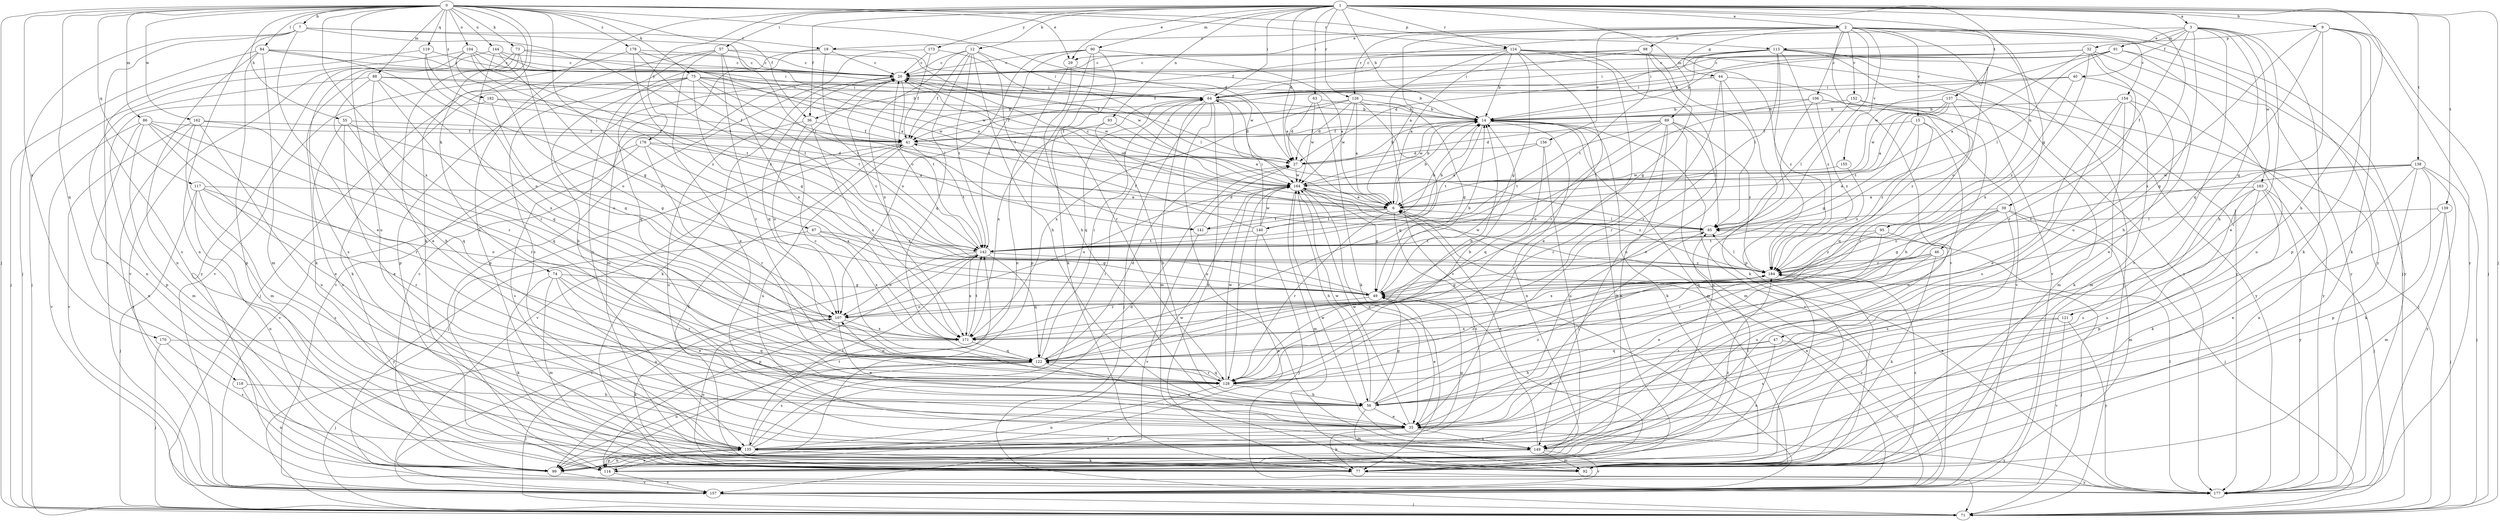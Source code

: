 strict digraph  {
0;
1;
2;
3;
6;
7;
9;
12;
14;
15;
19;
20;
27;
29;
32;
35;
36;
39;
40;
41;
44;
46;
47;
49;
55;
56;
57;
63;
64;
67;
71;
73;
74;
75;
77;
84;
85;
86;
88;
89;
90;
91;
92;
93;
95;
98;
99;
104;
106;
107;
113;
114;
117;
118;
119;
121;
122;
124;
126;
128;
135;
137;
138;
139;
140;
141;
142;
144;
149;
152;
154;
155;
156;
157;
162;
163;
164;
170;
171;
173;
176;
177;
178;
182;
184;
0 -> 7  [label=b];
0 -> 27  [label=d];
0 -> 29  [label=e];
0 -> 36  [label=f];
0 -> 55  [label=h];
0 -> 67  [label=j];
0 -> 71  [label=j];
0 -> 73  [label=k];
0 -> 74  [label=k];
0 -> 75  [label=k];
0 -> 77  [label=k];
0 -> 84  [label=l];
0 -> 86  [label=m];
0 -> 88  [label=m];
0 -> 104  [label=o];
0 -> 113  [label=p];
0 -> 117  [label=q];
0 -> 118  [label=q];
0 -> 119  [label=q];
0 -> 124  [label=r];
0 -> 144  [label=u];
0 -> 149  [label=u];
0 -> 162  [label=w];
0 -> 170  [label=x];
0 -> 171  [label=x];
0 -> 178  [label=z];
0 -> 182  [label=z];
1 -> 2  [label=a];
1 -> 3  [label=a];
1 -> 9  [label=b];
1 -> 12  [label=b];
1 -> 14  [label=b];
1 -> 27  [label=d];
1 -> 29  [label=e];
1 -> 36  [label=f];
1 -> 56  [label=h];
1 -> 57  [label=i];
1 -> 63  [label=i];
1 -> 64  [label=i];
1 -> 71  [label=j];
1 -> 89  [label=m];
1 -> 90  [label=m];
1 -> 93  [label=n];
1 -> 95  [label=n];
1 -> 124  [label=r];
1 -> 126  [label=r];
1 -> 135  [label=s];
1 -> 137  [label=t];
1 -> 138  [label=t];
1 -> 139  [label=t];
1 -> 149  [label=u];
1 -> 173  [label=y];
1 -> 176  [label=y];
2 -> 6  [label=a];
2 -> 15  [label=c];
2 -> 19  [label=c];
2 -> 29  [label=e];
2 -> 44  [label=g];
2 -> 46  [label=g];
2 -> 71  [label=j];
2 -> 85  [label=l];
2 -> 98  [label=n];
2 -> 106  [label=o];
2 -> 107  [label=o];
2 -> 126  [label=r];
2 -> 152  [label=v];
2 -> 154  [label=v];
2 -> 155  [label=v];
2 -> 156  [label=v];
2 -> 157  [label=v];
2 -> 177  [label=y];
3 -> 32  [label=e];
3 -> 35  [label=e];
3 -> 36  [label=f];
3 -> 39  [label=f];
3 -> 40  [label=f];
3 -> 47  [label=g];
3 -> 77  [label=k];
3 -> 91  [label=m];
3 -> 121  [label=q];
3 -> 157  [label=v];
3 -> 163  [label=w];
6 -> 14  [label=b];
6 -> 85  [label=l];
6 -> 128  [label=r];
6 -> 135  [label=s];
6 -> 140  [label=t];
6 -> 141  [label=t];
7 -> 19  [label=c];
7 -> 35  [label=e];
7 -> 71  [label=j];
7 -> 85  [label=l];
7 -> 99  [label=n];
7 -> 141  [label=t];
7 -> 157  [label=v];
9 -> 56  [label=h];
9 -> 71  [label=j];
9 -> 77  [label=k];
9 -> 113  [label=p];
9 -> 114  [label=p];
9 -> 122  [label=q];
9 -> 171  [label=x];
9 -> 177  [label=y];
12 -> 20  [label=c];
12 -> 41  [label=f];
12 -> 56  [label=h];
12 -> 64  [label=i];
12 -> 122  [label=q];
12 -> 141  [label=t];
12 -> 142  [label=t];
12 -> 171  [label=x];
14 -> 41  [label=f];
14 -> 77  [label=k];
14 -> 92  [label=m];
14 -> 99  [label=n];
14 -> 142  [label=t];
14 -> 157  [label=v];
14 -> 164  [label=w];
15 -> 41  [label=f];
15 -> 49  [label=g];
15 -> 122  [label=q];
15 -> 149  [label=u];
15 -> 184  [label=z];
19 -> 20  [label=c];
19 -> 92  [label=m];
19 -> 135  [label=s];
19 -> 142  [label=t];
19 -> 164  [label=w];
20 -> 64  [label=i];
20 -> 77  [label=k];
20 -> 122  [label=q];
20 -> 142  [label=t];
20 -> 157  [label=v];
20 -> 164  [label=w];
27 -> 14  [label=b];
27 -> 20  [label=c];
27 -> 164  [label=w];
29 -> 6  [label=a];
29 -> 56  [label=h];
29 -> 99  [label=n];
32 -> 6  [label=a];
32 -> 14  [label=b];
32 -> 20  [label=c];
32 -> 56  [label=h];
32 -> 64  [label=i];
32 -> 128  [label=r];
32 -> 171  [label=x];
32 -> 177  [label=y];
35 -> 77  [label=k];
35 -> 85  [label=l];
35 -> 135  [label=s];
35 -> 149  [label=u];
35 -> 164  [label=w];
35 -> 177  [label=y];
36 -> 41  [label=f];
36 -> 107  [label=o];
36 -> 149  [label=u];
36 -> 171  [label=x];
39 -> 49  [label=g];
39 -> 71  [label=j];
39 -> 85  [label=l];
39 -> 92  [label=m];
39 -> 122  [label=q];
39 -> 135  [label=s];
39 -> 184  [label=z];
40 -> 35  [label=e];
40 -> 41  [label=f];
40 -> 64  [label=i];
40 -> 184  [label=z];
41 -> 27  [label=d];
41 -> 71  [label=j];
41 -> 142  [label=t];
41 -> 149  [label=u];
41 -> 157  [label=v];
44 -> 35  [label=e];
44 -> 64  [label=i];
44 -> 77  [label=k];
44 -> 128  [label=r];
44 -> 157  [label=v];
46 -> 35  [label=e];
46 -> 77  [label=k];
46 -> 135  [label=s];
46 -> 171  [label=x];
46 -> 184  [label=z];
47 -> 56  [label=h];
47 -> 99  [label=n];
47 -> 122  [label=q];
47 -> 157  [label=v];
49 -> 14  [label=b];
49 -> 20  [label=c];
49 -> 35  [label=e];
49 -> 77  [label=k];
49 -> 107  [label=o];
55 -> 35  [label=e];
55 -> 41  [label=f];
55 -> 49  [label=g];
55 -> 122  [label=q];
55 -> 135  [label=s];
56 -> 20  [label=c];
56 -> 35  [label=e];
56 -> 49  [label=g];
56 -> 92  [label=m];
56 -> 164  [label=w];
56 -> 184  [label=z];
57 -> 20  [label=c];
57 -> 35  [label=e];
57 -> 114  [label=p];
57 -> 128  [label=r];
57 -> 135  [label=s];
57 -> 164  [label=w];
57 -> 171  [label=x];
63 -> 14  [label=b];
63 -> 27  [label=d];
63 -> 77  [label=k];
63 -> 164  [label=w];
64 -> 14  [label=b];
64 -> 27  [label=d];
64 -> 71  [label=j];
64 -> 77  [label=k];
64 -> 92  [label=m];
64 -> 122  [label=q];
64 -> 149  [label=u];
64 -> 171  [label=x];
67 -> 49  [label=g];
67 -> 142  [label=t];
67 -> 171  [label=x];
67 -> 177  [label=y];
73 -> 20  [label=c];
73 -> 35  [label=e];
73 -> 77  [label=k];
73 -> 122  [label=q];
73 -> 135  [label=s];
73 -> 164  [label=w];
74 -> 35  [label=e];
74 -> 49  [label=g];
74 -> 77  [label=k];
74 -> 92  [label=m];
74 -> 128  [label=r];
74 -> 149  [label=u];
75 -> 14  [label=b];
75 -> 49  [label=g];
75 -> 56  [label=h];
75 -> 64  [label=i];
75 -> 71  [label=j];
75 -> 77  [label=k];
75 -> 85  [label=l];
75 -> 122  [label=q];
75 -> 142  [label=t];
75 -> 164  [label=w];
77 -> 14  [label=b];
77 -> 41  [label=f];
77 -> 107  [label=o];
77 -> 177  [label=y];
77 -> 184  [label=z];
84 -> 20  [label=c];
84 -> 64  [label=i];
84 -> 71  [label=j];
84 -> 92  [label=m];
84 -> 99  [label=n];
84 -> 107  [label=o];
84 -> 114  [label=p];
85 -> 20  [label=c];
85 -> 142  [label=t];
86 -> 35  [label=e];
86 -> 41  [label=f];
86 -> 92  [label=m];
86 -> 99  [label=n];
86 -> 122  [label=q];
86 -> 128  [label=r];
86 -> 157  [label=v];
88 -> 14  [label=b];
88 -> 56  [label=h];
88 -> 64  [label=i];
88 -> 99  [label=n];
88 -> 122  [label=q];
88 -> 128  [label=r];
88 -> 171  [label=x];
89 -> 27  [label=d];
89 -> 41  [label=f];
89 -> 85  [label=l];
89 -> 92  [label=m];
89 -> 99  [label=n];
89 -> 107  [label=o];
89 -> 128  [label=r];
89 -> 142  [label=t];
89 -> 184  [label=z];
90 -> 6  [label=a];
90 -> 20  [label=c];
90 -> 77  [label=k];
90 -> 107  [label=o];
90 -> 114  [label=p];
90 -> 128  [label=r];
90 -> 142  [label=t];
91 -> 20  [label=c];
91 -> 64  [label=i];
91 -> 85  [label=l];
91 -> 149  [label=u];
91 -> 164  [label=w];
91 -> 177  [label=y];
92 -> 184  [label=z];
93 -> 6  [label=a];
93 -> 41  [label=f];
93 -> 56  [label=h];
95 -> 128  [label=r];
95 -> 142  [label=t];
95 -> 149  [label=u];
95 -> 184  [label=z];
98 -> 20  [label=c];
98 -> 41  [label=f];
98 -> 49  [label=g];
98 -> 64  [label=i];
98 -> 85  [label=l];
98 -> 142  [label=t];
99 -> 20  [label=c];
99 -> 157  [label=v];
99 -> 184  [label=z];
104 -> 20  [label=c];
104 -> 64  [label=i];
104 -> 71  [label=j];
104 -> 107  [label=o];
104 -> 142  [label=t];
104 -> 157  [label=v];
104 -> 184  [label=z];
106 -> 14  [label=b];
106 -> 56  [label=h];
106 -> 92  [label=m];
106 -> 99  [label=n];
106 -> 142  [label=t];
106 -> 184  [label=z];
107 -> 35  [label=e];
107 -> 77  [label=k];
107 -> 171  [label=x];
113 -> 14  [label=b];
113 -> 20  [label=c];
113 -> 27  [label=d];
113 -> 64  [label=i];
113 -> 71  [label=j];
113 -> 114  [label=p];
113 -> 128  [label=r];
113 -> 157  [label=v];
113 -> 177  [label=y];
113 -> 184  [label=z];
114 -> 85  [label=l];
114 -> 135  [label=s];
114 -> 142  [label=t];
114 -> 157  [label=v];
117 -> 6  [label=a];
117 -> 71  [label=j];
117 -> 99  [label=n];
117 -> 107  [label=o];
117 -> 128  [label=r];
117 -> 135  [label=s];
118 -> 56  [label=h];
118 -> 99  [label=n];
119 -> 20  [label=c];
119 -> 41  [label=f];
119 -> 49  [label=g];
119 -> 135  [label=s];
121 -> 135  [label=s];
121 -> 157  [label=v];
121 -> 171  [label=x];
121 -> 177  [label=y];
122 -> 14  [label=b];
122 -> 27  [label=d];
122 -> 35  [label=e];
122 -> 64  [label=i];
122 -> 71  [label=j];
122 -> 99  [label=n];
122 -> 128  [label=r];
122 -> 135  [label=s];
124 -> 6  [label=a];
124 -> 14  [label=b];
124 -> 20  [label=c];
124 -> 35  [label=e];
124 -> 49  [label=g];
124 -> 128  [label=r];
124 -> 149  [label=u];
124 -> 157  [label=v];
124 -> 177  [label=y];
124 -> 184  [label=z];
126 -> 6  [label=a];
126 -> 14  [label=b];
126 -> 27  [label=d];
126 -> 41  [label=f];
126 -> 49  [label=g];
126 -> 122  [label=q];
126 -> 164  [label=w];
126 -> 171  [label=x];
128 -> 14  [label=b];
128 -> 56  [label=h];
128 -> 99  [label=n];
128 -> 107  [label=o];
128 -> 122  [label=q];
128 -> 164  [label=w];
128 -> 184  [label=z];
135 -> 27  [label=d];
135 -> 49  [label=g];
135 -> 64  [label=i];
135 -> 77  [label=k];
135 -> 114  [label=p];
135 -> 142  [label=t];
135 -> 164  [label=w];
137 -> 6  [label=a];
137 -> 14  [label=b];
137 -> 71  [label=j];
137 -> 142  [label=t];
137 -> 164  [label=w];
137 -> 184  [label=z];
138 -> 6  [label=a];
138 -> 71  [label=j];
138 -> 77  [label=k];
138 -> 99  [label=n];
138 -> 114  [label=p];
138 -> 164  [label=w];
138 -> 177  [label=y];
138 -> 184  [label=z];
139 -> 35  [label=e];
139 -> 71  [label=j];
139 -> 85  [label=l];
139 -> 92  [label=m];
140 -> 14  [label=b];
140 -> 41  [label=f];
140 -> 64  [label=i];
140 -> 71  [label=j];
140 -> 99  [label=n];
140 -> 142  [label=t];
140 -> 164  [label=w];
141 -> 14  [label=b];
141 -> 27  [label=d];
141 -> 157  [label=v];
142 -> 20  [label=c];
142 -> 107  [label=o];
142 -> 114  [label=p];
142 -> 122  [label=q];
142 -> 157  [label=v];
142 -> 171  [label=x];
142 -> 184  [label=z];
144 -> 6  [label=a];
144 -> 20  [label=c];
144 -> 107  [label=o];
144 -> 128  [label=r];
144 -> 177  [label=y];
149 -> 6  [label=a];
149 -> 92  [label=m];
149 -> 99  [label=n];
149 -> 157  [label=v];
149 -> 164  [label=w];
152 -> 14  [label=b];
152 -> 85  [label=l];
152 -> 128  [label=r];
152 -> 177  [label=y];
154 -> 14  [label=b];
154 -> 35  [label=e];
154 -> 77  [label=k];
154 -> 92  [label=m];
154 -> 135  [label=s];
154 -> 177  [label=y];
155 -> 164  [label=w];
155 -> 184  [label=z];
156 -> 6  [label=a];
156 -> 27  [label=d];
156 -> 122  [label=q];
156 -> 149  [label=u];
157 -> 6  [label=a];
157 -> 71  [label=j];
162 -> 41  [label=f];
162 -> 92  [label=m];
162 -> 128  [label=r];
162 -> 149  [label=u];
162 -> 157  [label=v];
162 -> 177  [label=y];
163 -> 6  [label=a];
163 -> 71  [label=j];
163 -> 77  [label=k];
163 -> 114  [label=p];
163 -> 135  [label=s];
163 -> 149  [label=u];
163 -> 177  [label=y];
164 -> 6  [label=a];
164 -> 14  [label=b];
164 -> 20  [label=c];
164 -> 35  [label=e];
164 -> 49  [label=g];
164 -> 56  [label=h];
164 -> 92  [label=m];
164 -> 107  [label=o];
164 -> 128  [label=r];
164 -> 184  [label=z];
170 -> 71  [label=j];
170 -> 122  [label=q];
170 -> 135  [label=s];
171 -> 71  [label=j];
171 -> 122  [label=q];
171 -> 142  [label=t];
171 -> 184  [label=z];
173 -> 20  [label=c];
173 -> 41  [label=f];
173 -> 85  [label=l];
173 -> 114  [label=p];
176 -> 6  [label=a];
176 -> 27  [label=d];
176 -> 128  [label=r];
176 -> 135  [label=s];
176 -> 157  [label=v];
176 -> 171  [label=x];
177 -> 6  [label=a];
177 -> 85  [label=l];
178 -> 6  [label=a];
178 -> 20  [label=c];
178 -> 142  [label=t];
178 -> 157  [label=v];
178 -> 184  [label=z];
182 -> 14  [label=b];
182 -> 41  [label=f];
182 -> 107  [label=o];
182 -> 114  [label=p];
184 -> 49  [label=g];
184 -> 71  [label=j];
184 -> 85  [label=l];
184 -> 164  [label=w];
}
